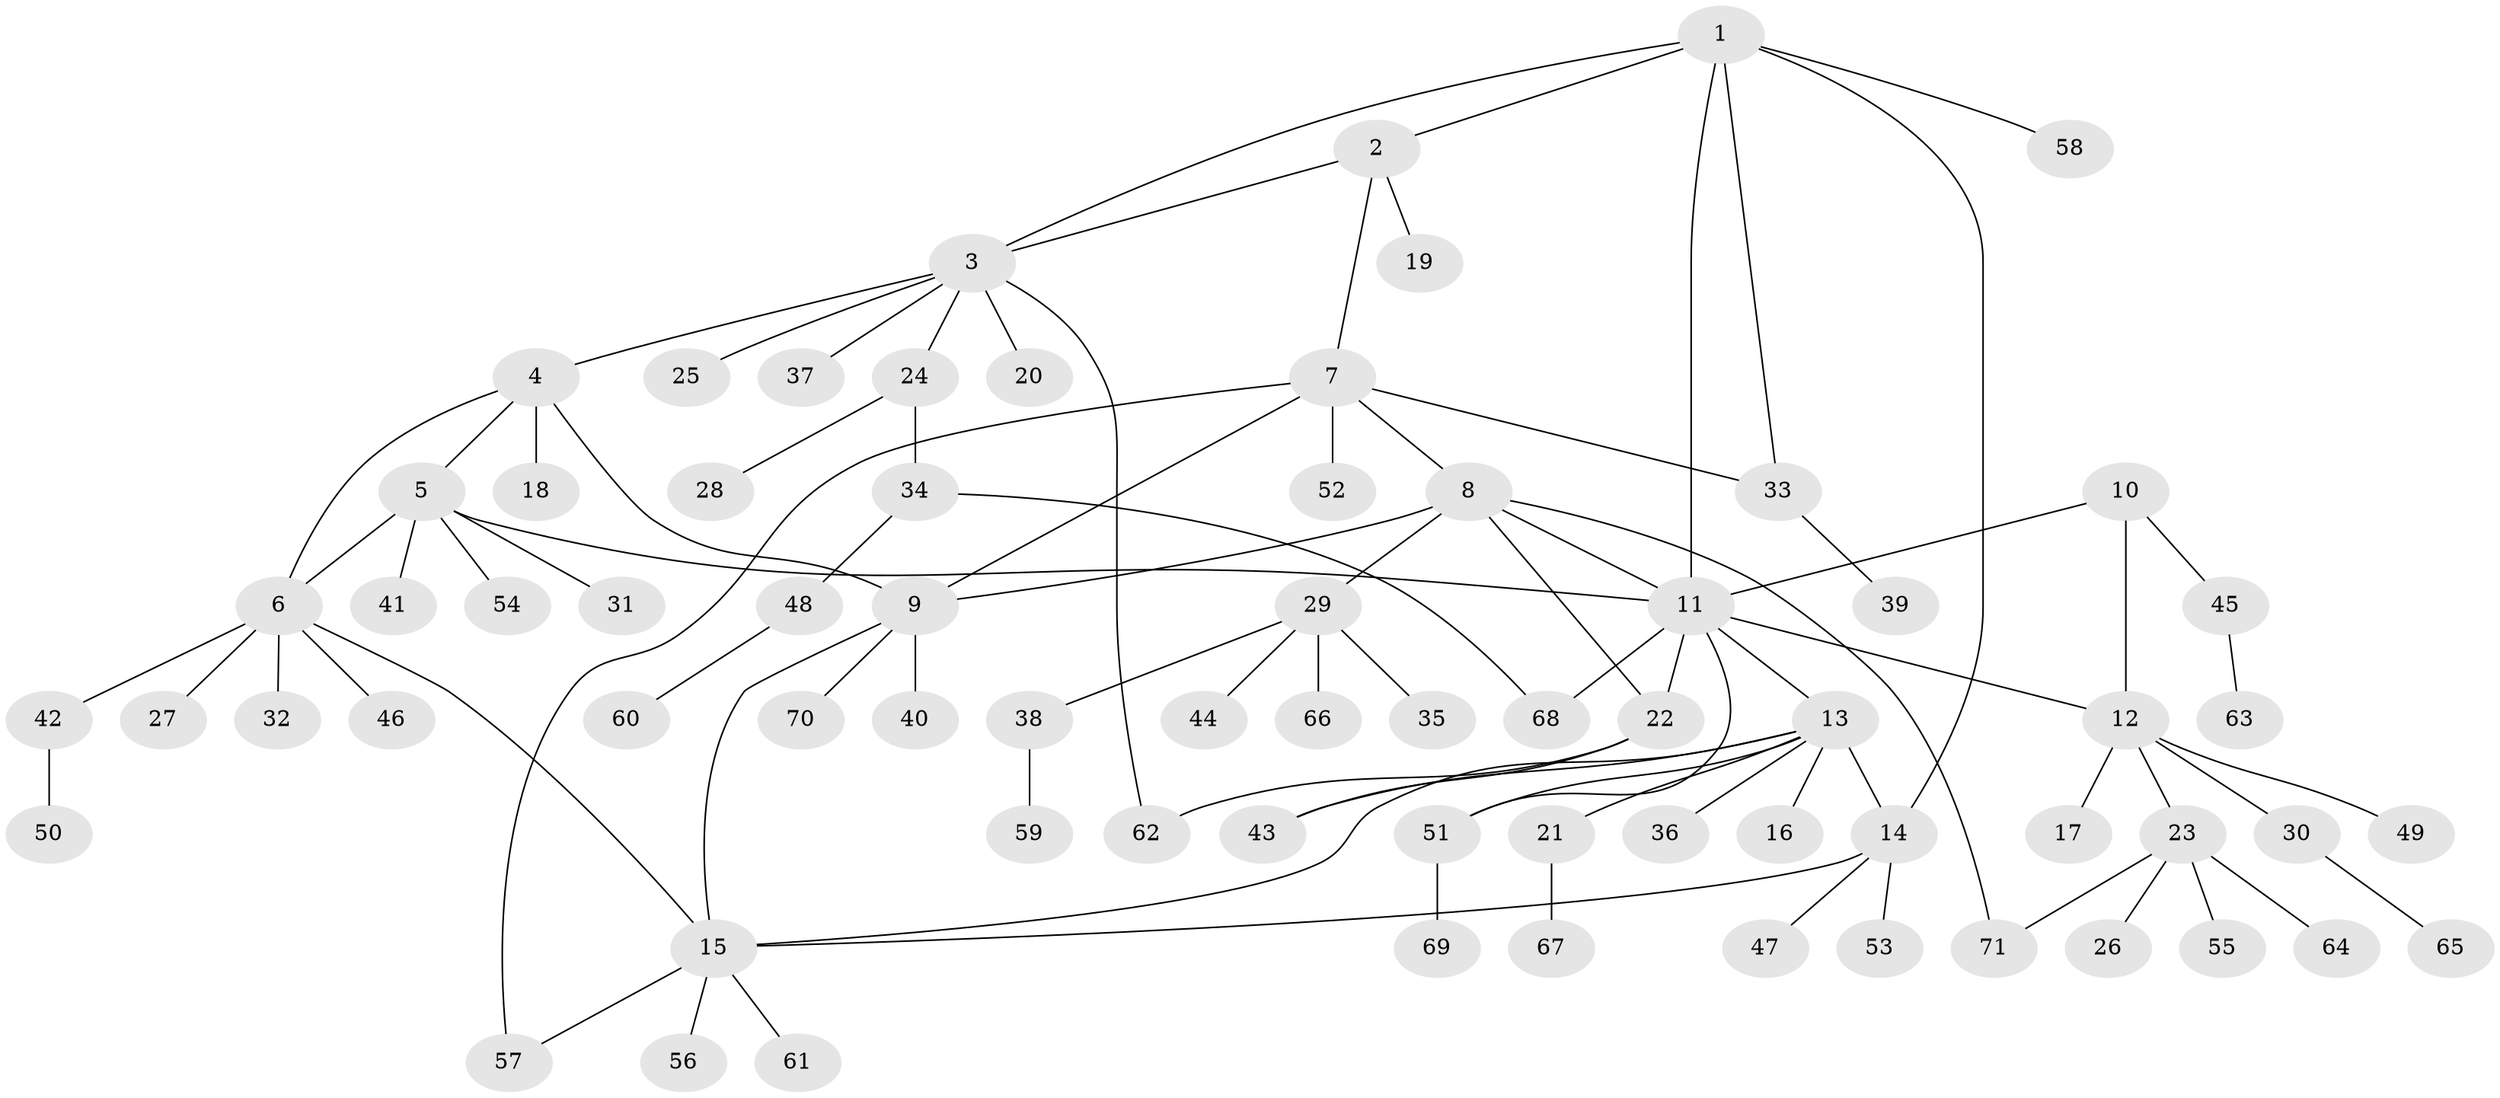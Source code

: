 // Generated by graph-tools (version 1.1) at 2025/26/03/09/25 03:26:37]
// undirected, 71 vertices, 89 edges
graph export_dot {
graph [start="1"]
  node [color=gray90,style=filled];
  1;
  2;
  3;
  4;
  5;
  6;
  7;
  8;
  9;
  10;
  11;
  12;
  13;
  14;
  15;
  16;
  17;
  18;
  19;
  20;
  21;
  22;
  23;
  24;
  25;
  26;
  27;
  28;
  29;
  30;
  31;
  32;
  33;
  34;
  35;
  36;
  37;
  38;
  39;
  40;
  41;
  42;
  43;
  44;
  45;
  46;
  47;
  48;
  49;
  50;
  51;
  52;
  53;
  54;
  55;
  56;
  57;
  58;
  59;
  60;
  61;
  62;
  63;
  64;
  65;
  66;
  67;
  68;
  69;
  70;
  71;
  1 -- 2;
  1 -- 3;
  1 -- 11;
  1 -- 14;
  1 -- 33;
  1 -- 58;
  2 -- 3;
  2 -- 7;
  2 -- 19;
  3 -- 4;
  3 -- 20;
  3 -- 24;
  3 -- 25;
  3 -- 37;
  3 -- 62;
  4 -- 5;
  4 -- 6;
  4 -- 9;
  4 -- 18;
  5 -- 6;
  5 -- 11;
  5 -- 31;
  5 -- 41;
  5 -- 54;
  6 -- 15;
  6 -- 27;
  6 -- 32;
  6 -- 42;
  6 -- 46;
  7 -- 8;
  7 -- 9;
  7 -- 33;
  7 -- 52;
  7 -- 57;
  8 -- 9;
  8 -- 11;
  8 -- 22;
  8 -- 29;
  8 -- 71;
  9 -- 15;
  9 -- 40;
  9 -- 70;
  10 -- 11;
  10 -- 12;
  10 -- 45;
  11 -- 12;
  11 -- 13;
  11 -- 22;
  11 -- 51;
  11 -- 68;
  12 -- 17;
  12 -- 23;
  12 -- 30;
  12 -- 49;
  13 -- 14;
  13 -- 15;
  13 -- 16;
  13 -- 21;
  13 -- 36;
  13 -- 43;
  13 -- 51;
  14 -- 15;
  14 -- 47;
  14 -- 53;
  15 -- 56;
  15 -- 57;
  15 -- 61;
  21 -- 67;
  22 -- 43;
  22 -- 62;
  23 -- 26;
  23 -- 55;
  23 -- 64;
  23 -- 71;
  24 -- 28;
  24 -- 34;
  29 -- 35;
  29 -- 38;
  29 -- 44;
  29 -- 66;
  30 -- 65;
  33 -- 39;
  34 -- 48;
  34 -- 68;
  38 -- 59;
  42 -- 50;
  45 -- 63;
  48 -- 60;
  51 -- 69;
}
